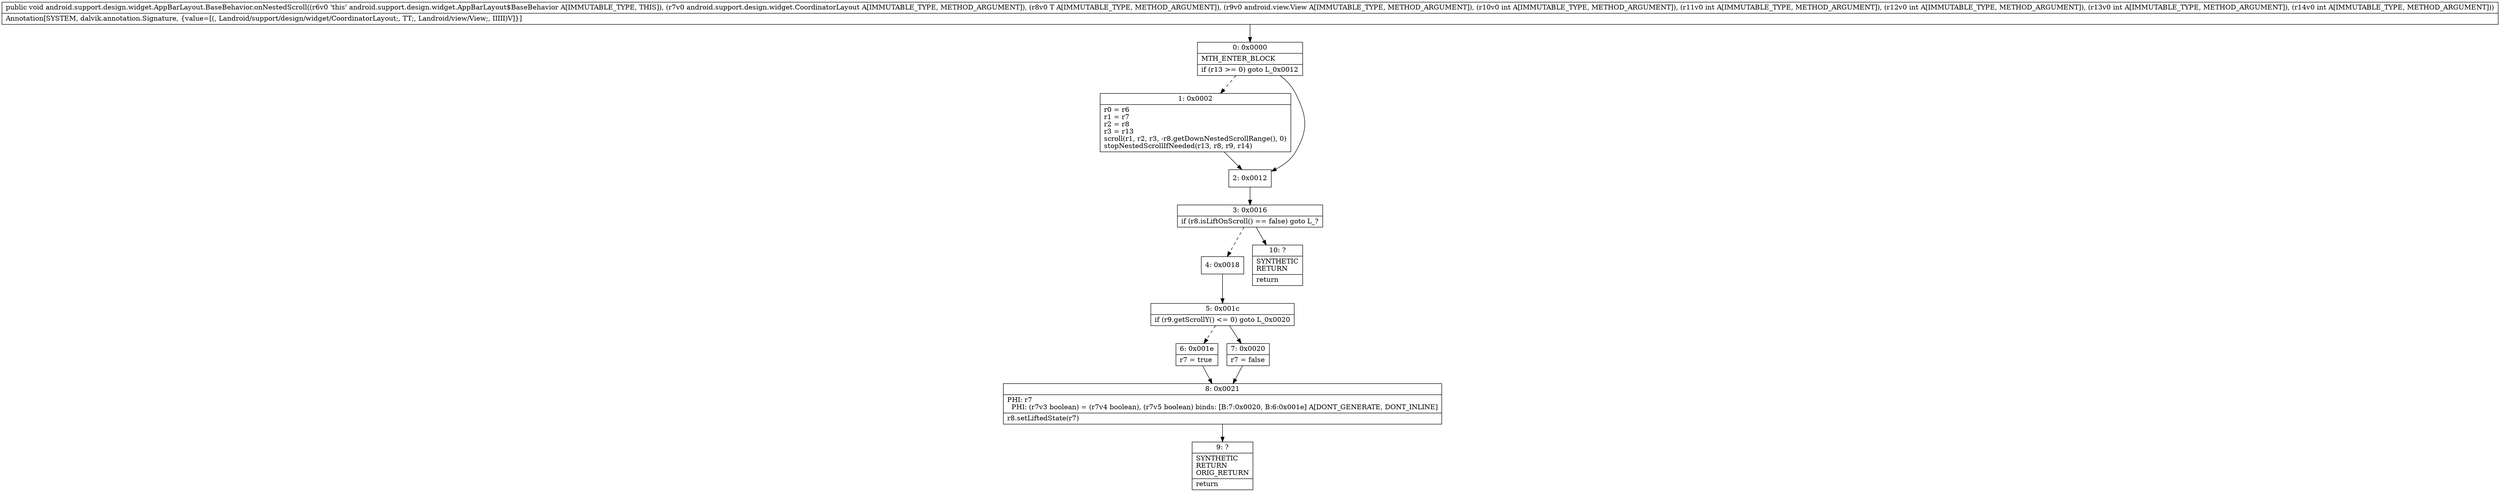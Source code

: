 digraph "CFG forandroid.support.design.widget.AppBarLayout.BaseBehavior.onNestedScroll(Landroid\/support\/design\/widget\/CoordinatorLayout;Landroid\/support\/design\/widget\/AppBarLayout;Landroid\/view\/View;IIIII)V" {
Node_0 [shape=record,label="{0\:\ 0x0000|MTH_ENTER_BLOCK\l|if (r13 \>= 0) goto L_0x0012\l}"];
Node_1 [shape=record,label="{1\:\ 0x0002|r0 = r6\lr1 = r7\lr2 = r8\lr3 = r13\lscroll(r1, r2, r3, \-r8.getDownNestedScrollRange(), 0)\lstopNestedScrollIfNeeded(r13, r8, r9, r14)\l}"];
Node_2 [shape=record,label="{2\:\ 0x0012}"];
Node_3 [shape=record,label="{3\:\ 0x0016|if (r8.isLiftOnScroll() == false) goto L_?\l}"];
Node_4 [shape=record,label="{4\:\ 0x0018}"];
Node_5 [shape=record,label="{5\:\ 0x001c|if (r9.getScrollY() \<= 0) goto L_0x0020\l}"];
Node_6 [shape=record,label="{6\:\ 0x001e|r7 = true\l}"];
Node_7 [shape=record,label="{7\:\ 0x0020|r7 = false\l}"];
Node_8 [shape=record,label="{8\:\ 0x0021|PHI: r7 \l  PHI: (r7v3 boolean) = (r7v4 boolean), (r7v5 boolean) binds: [B:7:0x0020, B:6:0x001e] A[DONT_GENERATE, DONT_INLINE]\l|r8.setLiftedState(r7)\l}"];
Node_9 [shape=record,label="{9\:\ ?|SYNTHETIC\lRETURN\lORIG_RETURN\l|return\l}"];
Node_10 [shape=record,label="{10\:\ ?|SYNTHETIC\lRETURN\l|return\l}"];
MethodNode[shape=record,label="{public void android.support.design.widget.AppBarLayout.BaseBehavior.onNestedScroll((r6v0 'this' android.support.design.widget.AppBarLayout$BaseBehavior A[IMMUTABLE_TYPE, THIS]), (r7v0 android.support.design.widget.CoordinatorLayout A[IMMUTABLE_TYPE, METHOD_ARGUMENT]), (r8v0 T A[IMMUTABLE_TYPE, METHOD_ARGUMENT]), (r9v0 android.view.View A[IMMUTABLE_TYPE, METHOD_ARGUMENT]), (r10v0 int A[IMMUTABLE_TYPE, METHOD_ARGUMENT]), (r11v0 int A[IMMUTABLE_TYPE, METHOD_ARGUMENT]), (r12v0 int A[IMMUTABLE_TYPE, METHOD_ARGUMENT]), (r13v0 int A[IMMUTABLE_TYPE, METHOD_ARGUMENT]), (r14v0 int A[IMMUTABLE_TYPE, METHOD_ARGUMENT]))  | Annotation[SYSTEM, dalvik.annotation.Signature, \{value=[(, Landroid\/support\/design\/widget\/CoordinatorLayout;, TT;, Landroid\/view\/View;, IIIII)V]\}]\l}"];
MethodNode -> Node_0;
Node_0 -> Node_1[style=dashed];
Node_0 -> Node_2;
Node_1 -> Node_2;
Node_2 -> Node_3;
Node_3 -> Node_4[style=dashed];
Node_3 -> Node_10;
Node_4 -> Node_5;
Node_5 -> Node_6[style=dashed];
Node_5 -> Node_7;
Node_6 -> Node_8;
Node_7 -> Node_8;
Node_8 -> Node_9;
}

